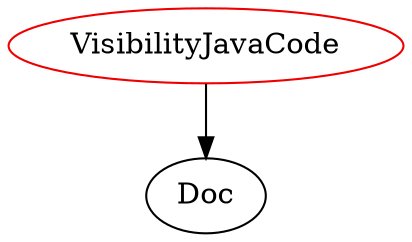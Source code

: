 digraph visibilityjavacode{
VisibilityJavaCode	[shape=oval, color=red2, label="VisibilityJavaCode"];
VisibilityJavaCode -> Doc;
}
